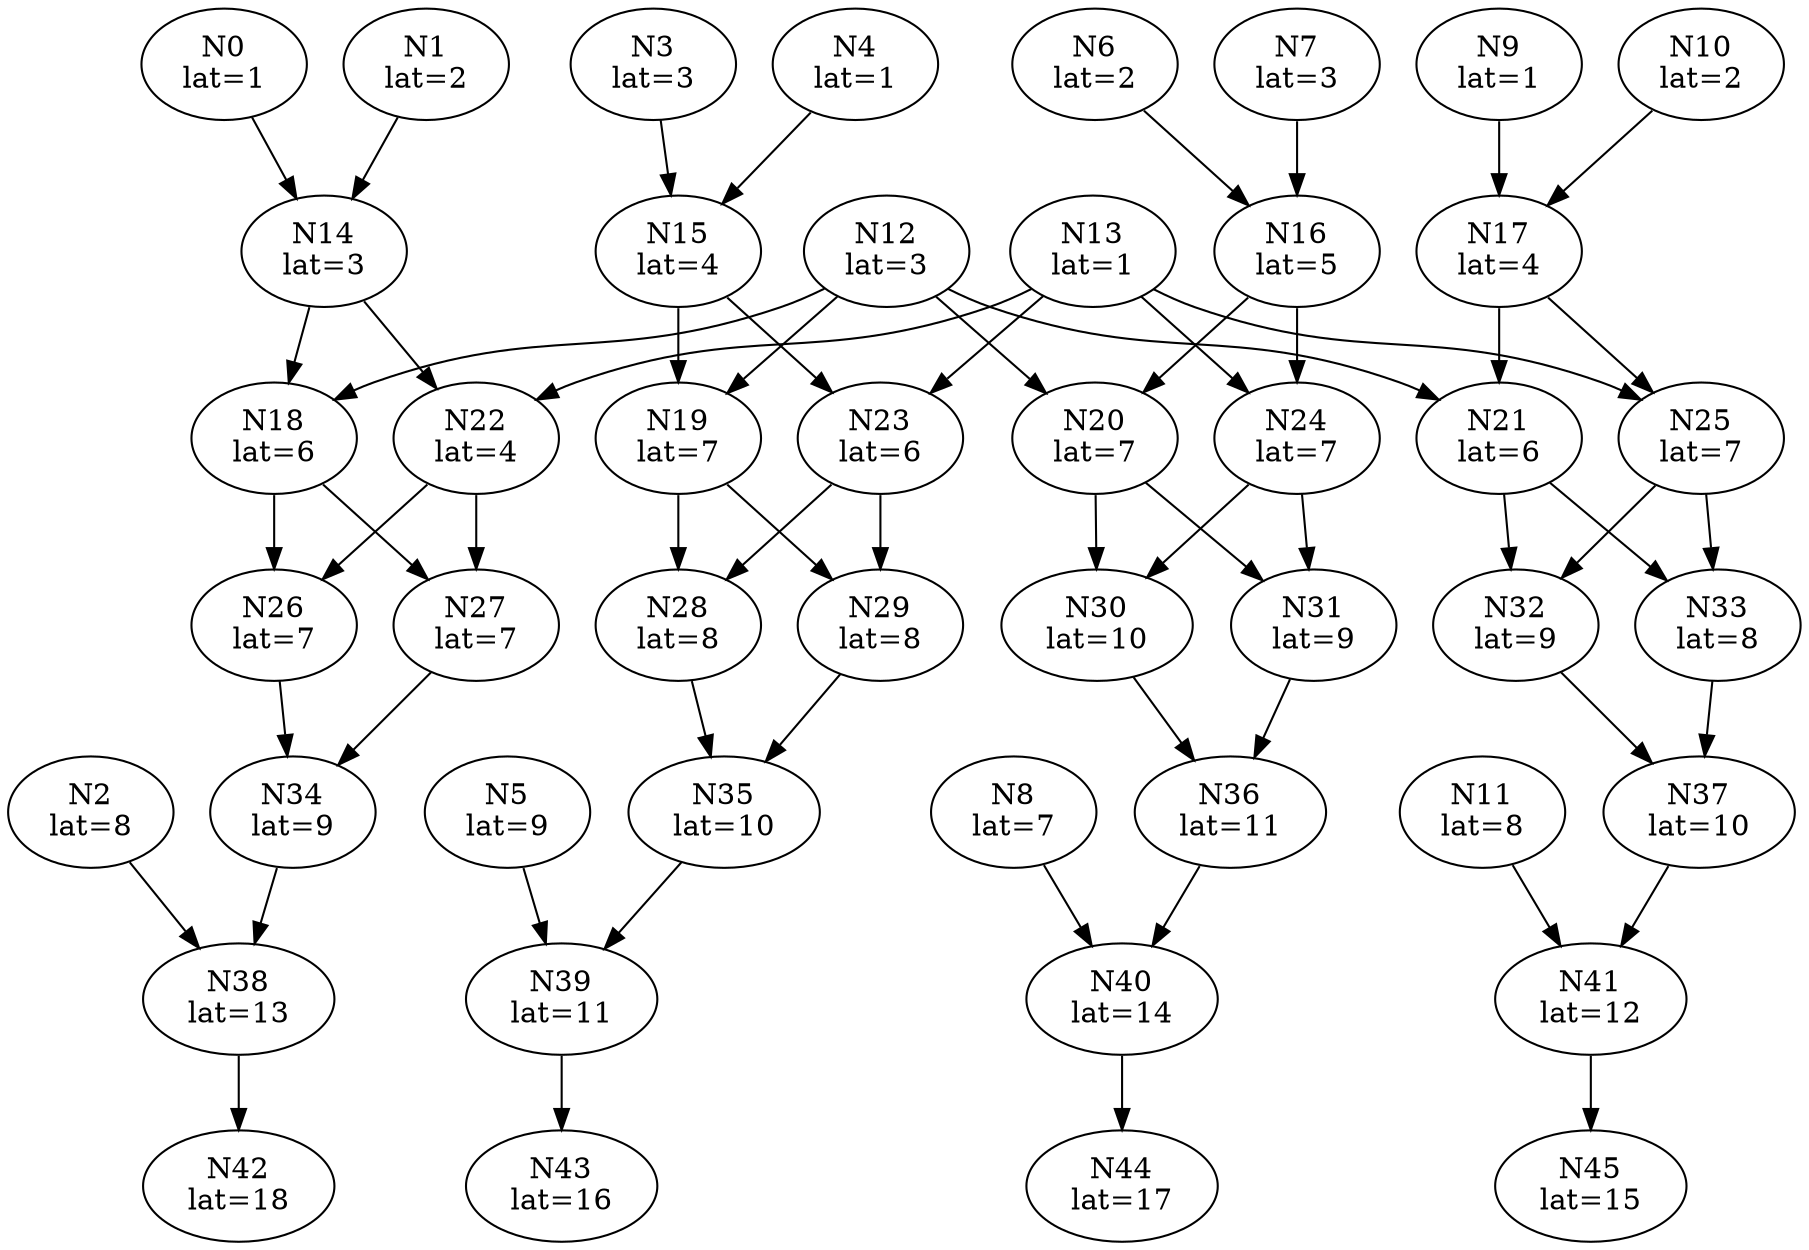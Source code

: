 Digraph G {
"N0"[label = "\N\nlat=1"];
"N1"[label = "\N\nlat=2"];
"N2"[label = "\N\nlat=8"];
"N3"[label = "\N\nlat=3"];
"N4"[label = "\N\nlat=1"];
"N5"[label = "\N\nlat=9"];
"N6"[label = "\N\nlat=2"];
"N7"[label = "\N\nlat=3"];
"N8"[label = "\N\nlat=7"];
"N9"[label = "\N\nlat=1"];
"N10"[label = "\N\nlat=2"];
"N11"[label = "\N\nlat=8"];
"N12"[label = "\N\nlat=3"];
"N13"[label = "\N\nlat=1"];
"N14"[label = "\N\nlat=3"];
"N0"->"N14";
"N1"->"N14";
"N15"[label = "\N\nlat=4"];
"N3"->"N15";
"N4"->"N15";
"N16"[label = "\N\nlat=5"];
"N6"->"N16";
"N7"->"N16";
"N17"[label = "\N\nlat=4"];
"N9"->"N17";
"N10"->"N17";
"N18"[label = "\N\nlat=6"];
"N12"->"N18";
"N14"->"N18";
"N19"[label = "\N\nlat=7"];
"N12"->"N19";
"N15"->"N19";
"N20"[label = "\N\nlat=7"];
"N12"->"N20";
"N16"->"N20";
"N21"[label = "\N\nlat=6"];
"N12"->"N21";
"N17"->"N21";
"N22"[label = "\N\nlat=4"];
"N13"->"N22";
"N14"->"N22";
"N23"[label = "\N\nlat=6"];
"N13"->"N23";
"N15"->"N23";
"N24"[label = "\N\nlat=7"];
"N13"->"N24";
"N16"->"N24";
"N25"[label = "\N\nlat=7"];
"N13"->"N25";
"N17"->"N25";
"N26"[label = "\N\nlat=7"];
"N18"->"N26";
"N22"->"N26";
"N27"[label = "\N\nlat=7"];
"N18"->"N27";
"N22"->"N27";
"N28"[label = "\N\nlat=8"];
"N19"->"N28";
"N23"->"N28";
"N29"[label = "\N\nlat=8"];
"N19"->"N29";
"N23"->"N29";
"N30"[label = "\N\nlat=10"];
"N20"->"N30";
"N24"->"N30";
"N31"[label = "\N\nlat=9"];
"N20"->"N31";
"N24"->"N31";
"N32"[label = "\N\nlat=9"];
"N21"->"N32";
"N25"->"N32";
"N33"[label = "\N\nlat=8"];
"N21"->"N33";
"N25"->"N33";
"N34"[label = "\N\nlat=9"];
"N26"->"N34";
"N27"->"N34";
"N35"[label = "\N\nlat=10"];
"N28"->"N35";
"N29"->"N35";
"N36"[label = "\N\nlat=11"];
"N30"->"N36";
"N31"->"N36";
"N37"[label = "\N\nlat=10"];
"N32"->"N37";
"N33"->"N37";
"N38"[label = "\N\nlat=13"];
"N2"->"N38";
"N34"->"N38";
"N39"[label = "\N\nlat=11"];
"N5"->"N39";
"N35"->"N39";
"N40"[label = "\N\nlat=14"];
"N8"->"N40";
"N36"->"N40";
"N41"[label = "\N\nlat=12"];
"N11"->"N41";
"N37"->"N41";
"N42"[label = "\N\nlat=18"];
"N38"->"N42";
"N43"[label = "\N\nlat=16"];
"N39"->"N43";
"N44"[label = "\N\nlat=17"];
"N40"->"N44";
"N45"[label = "\N\nlat=15"];
"N41"->"N45";
}
